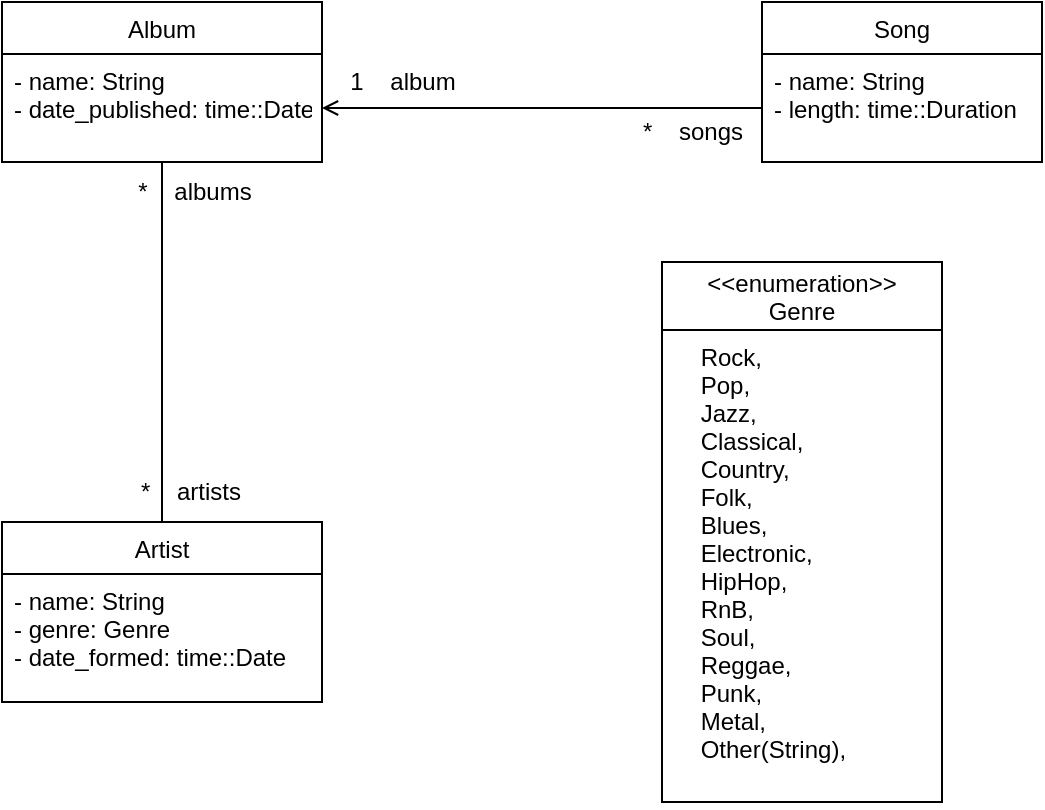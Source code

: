 <mxfile version="20.7.4" type="device"><diagram id="Fd-0tF8x4Q2rqD_XCP49" name="Page-1"><mxGraphModel dx="1206" dy="809" grid="1" gridSize="10" guides="1" tooltips="1" connect="1" arrows="1" fold="1" page="1" pageScale="1" pageWidth="850" pageHeight="1100" math="0" shadow="0"><root><mxCell id="0"/><mxCell id="1" parent="0"/><mxCell id="22EySzq4vRrMVV_Sni2I-1" value="Song" style="swimlane;fontStyle=0;childLayout=stackLayout;horizontal=1;startSize=26;fillColor=none;horizontalStack=0;resizeParent=1;resizeParentMax=0;resizeLast=0;collapsible=1;marginBottom=0;" parent="1" vertex="1"><mxGeometry x="510" y="90" width="140" height="80" as="geometry"/></mxCell><mxCell id="22EySzq4vRrMVV_Sni2I-2" value="- name: String&#10;- length: time::Duration&#10;" style="text;strokeColor=none;fillColor=none;align=left;verticalAlign=top;spacingLeft=4;spacingRight=4;overflow=hidden;rotatable=0;points=[[0,0.5],[1,0.5]];portConstraint=eastwest;" parent="22EySzq4vRrMVV_Sni2I-1" vertex="1"><mxGeometry y="26" width="140" height="54" as="geometry"/></mxCell><mxCell id="22EySzq4vRrMVV_Sni2I-17" style="edgeStyle=orthogonalEdgeStyle;rounded=0;orthogonalLoop=1;jettySize=auto;html=1;exitX=0.5;exitY=1;exitDx=0;exitDy=0;entryX=0.5;entryY=0;entryDx=0;entryDy=0;startArrow=none;startFill=0;endArrow=none;endFill=0;" parent="1" source="22EySzq4vRrMVV_Sni2I-5" target="22EySzq4vRrMVV_Sni2I-7" edge="1"><mxGeometry relative="1" as="geometry"/></mxCell><mxCell id="22EySzq4vRrMVV_Sni2I-5" value="Album" style="swimlane;fontStyle=0;childLayout=stackLayout;horizontal=1;startSize=26;fillColor=none;horizontalStack=0;resizeParent=1;resizeParentMax=0;resizeLast=0;collapsible=1;marginBottom=0;" parent="1" vertex="1"><mxGeometry x="130" y="90" width="160" height="80" as="geometry"/></mxCell><mxCell id="22EySzq4vRrMVV_Sni2I-6" value="- name: String&#10;- date_published: time::Date" style="text;strokeColor=none;fillColor=none;align=left;verticalAlign=top;spacingLeft=4;spacingRight=4;overflow=hidden;rotatable=0;points=[[0,0.5],[1,0.5]];portConstraint=eastwest;" parent="22EySzq4vRrMVV_Sni2I-5" vertex="1"><mxGeometry y="26" width="160" height="54" as="geometry"/></mxCell><mxCell id="22EySzq4vRrMVV_Sni2I-7" value="Artist" style="swimlane;fontStyle=0;childLayout=stackLayout;horizontal=1;startSize=26;fillColor=none;horizontalStack=0;resizeParent=1;resizeParentMax=0;resizeLast=0;collapsible=1;marginBottom=0;" parent="1" vertex="1"><mxGeometry x="130" y="350" width="160" height="90" as="geometry"/></mxCell><mxCell id="22EySzq4vRrMVV_Sni2I-8" value="- name: String&#10;- genre: Genre&#10;- date_formed: time::Date" style="text;strokeColor=none;fillColor=none;align=left;verticalAlign=top;spacingLeft=4;spacingRight=4;overflow=hidden;rotatable=0;points=[[0,0.5],[1,0.5]];portConstraint=eastwest;" parent="22EySzq4vRrMVV_Sni2I-7" vertex="1"><mxGeometry y="26" width="160" height="64" as="geometry"/></mxCell><mxCell id="22EySzq4vRrMVV_Sni2I-9" value="&lt;&lt;enumeration&gt;&gt;&#10;Genre" style="swimlane;fontStyle=0;childLayout=stackLayout;horizontal=1;startSize=34;fillColor=none;horizontalStack=0;resizeParent=1;resizeParentMax=0;resizeLast=0;collapsible=1;marginBottom=0;" parent="1" vertex="1"><mxGeometry x="460" y="220" width="140" height="270" as="geometry"/></mxCell><mxCell id="22EySzq4vRrMVV_Sni2I-10" value="    Rock,&#10;    Pop,&#10;    Jazz,&#10;    Classical,&#10;    Country,&#10;    Folk,&#10;    Blues,&#10;    Electronic,&#10;    HipHop,&#10;    RnB,&#10;    Soul,&#10;    Reggae,&#10;    Punk,&#10;    Metal,&#10;    Other(String)," style="text;strokeColor=none;fillColor=none;align=left;verticalAlign=top;spacingLeft=4;spacingRight=4;overflow=hidden;rotatable=0;points=[[0,0.5],[1,0.5]];portConstraint=eastwest;" parent="22EySzq4vRrMVV_Sni2I-9" vertex="1"><mxGeometry y="34" width="140" height="236" as="geometry"/></mxCell><mxCell id="22EySzq4vRrMVV_Sni2I-14" style="edgeStyle=orthogonalEdgeStyle;rounded=0;orthogonalLoop=1;jettySize=auto;html=1;exitX=1;exitY=0.5;exitDx=0;exitDy=0;entryX=0;entryY=0.5;entryDx=0;entryDy=0;endArrow=none;endFill=0;startArrow=open;startFill=0;" parent="1" source="22EySzq4vRrMVV_Sni2I-6" target="22EySzq4vRrMVV_Sni2I-2" edge="1"><mxGeometry relative="1" as="geometry"/></mxCell><mxCell id="22EySzq4vRrMVV_Sni2I-15" value="1&amp;nbsp; &amp;nbsp; album" style="text;html=1;align=center;verticalAlign=middle;resizable=0;points=[];autosize=1;strokeColor=none;fillColor=none;" parent="1" vertex="1"><mxGeometry x="290" y="115" width="80" height="30" as="geometry"/></mxCell><mxCell id="22EySzq4vRrMVV_Sni2I-16" value="*&amp;nbsp; &amp;nbsp; songs" style="text;html=1;align=center;verticalAlign=middle;resizable=0;points=[];autosize=1;strokeColor=none;fillColor=none;" parent="1" vertex="1"><mxGeometry x="440" y="140" width="70" height="30" as="geometry"/></mxCell><mxCell id="22EySzq4vRrMVV_Sni2I-18" value="*&amp;nbsp; &amp;nbsp; albums" style="text;html=1;align=center;verticalAlign=middle;resizable=0;points=[];autosize=1;strokeColor=none;fillColor=none;" parent="1" vertex="1"><mxGeometry x="186" y="170" width="80" height="30" as="geometry"/></mxCell><mxCell id="22EySzq4vRrMVV_Sni2I-19" value="*&amp;nbsp; &amp;nbsp; artists" style="text;html=1;align=center;verticalAlign=middle;resizable=0;points=[];autosize=1;strokeColor=none;fillColor=none;" parent="1" vertex="1"><mxGeometry x="189" y="320" width="70" height="30" as="geometry"/></mxCell></root></mxGraphModel></diagram></mxfile>